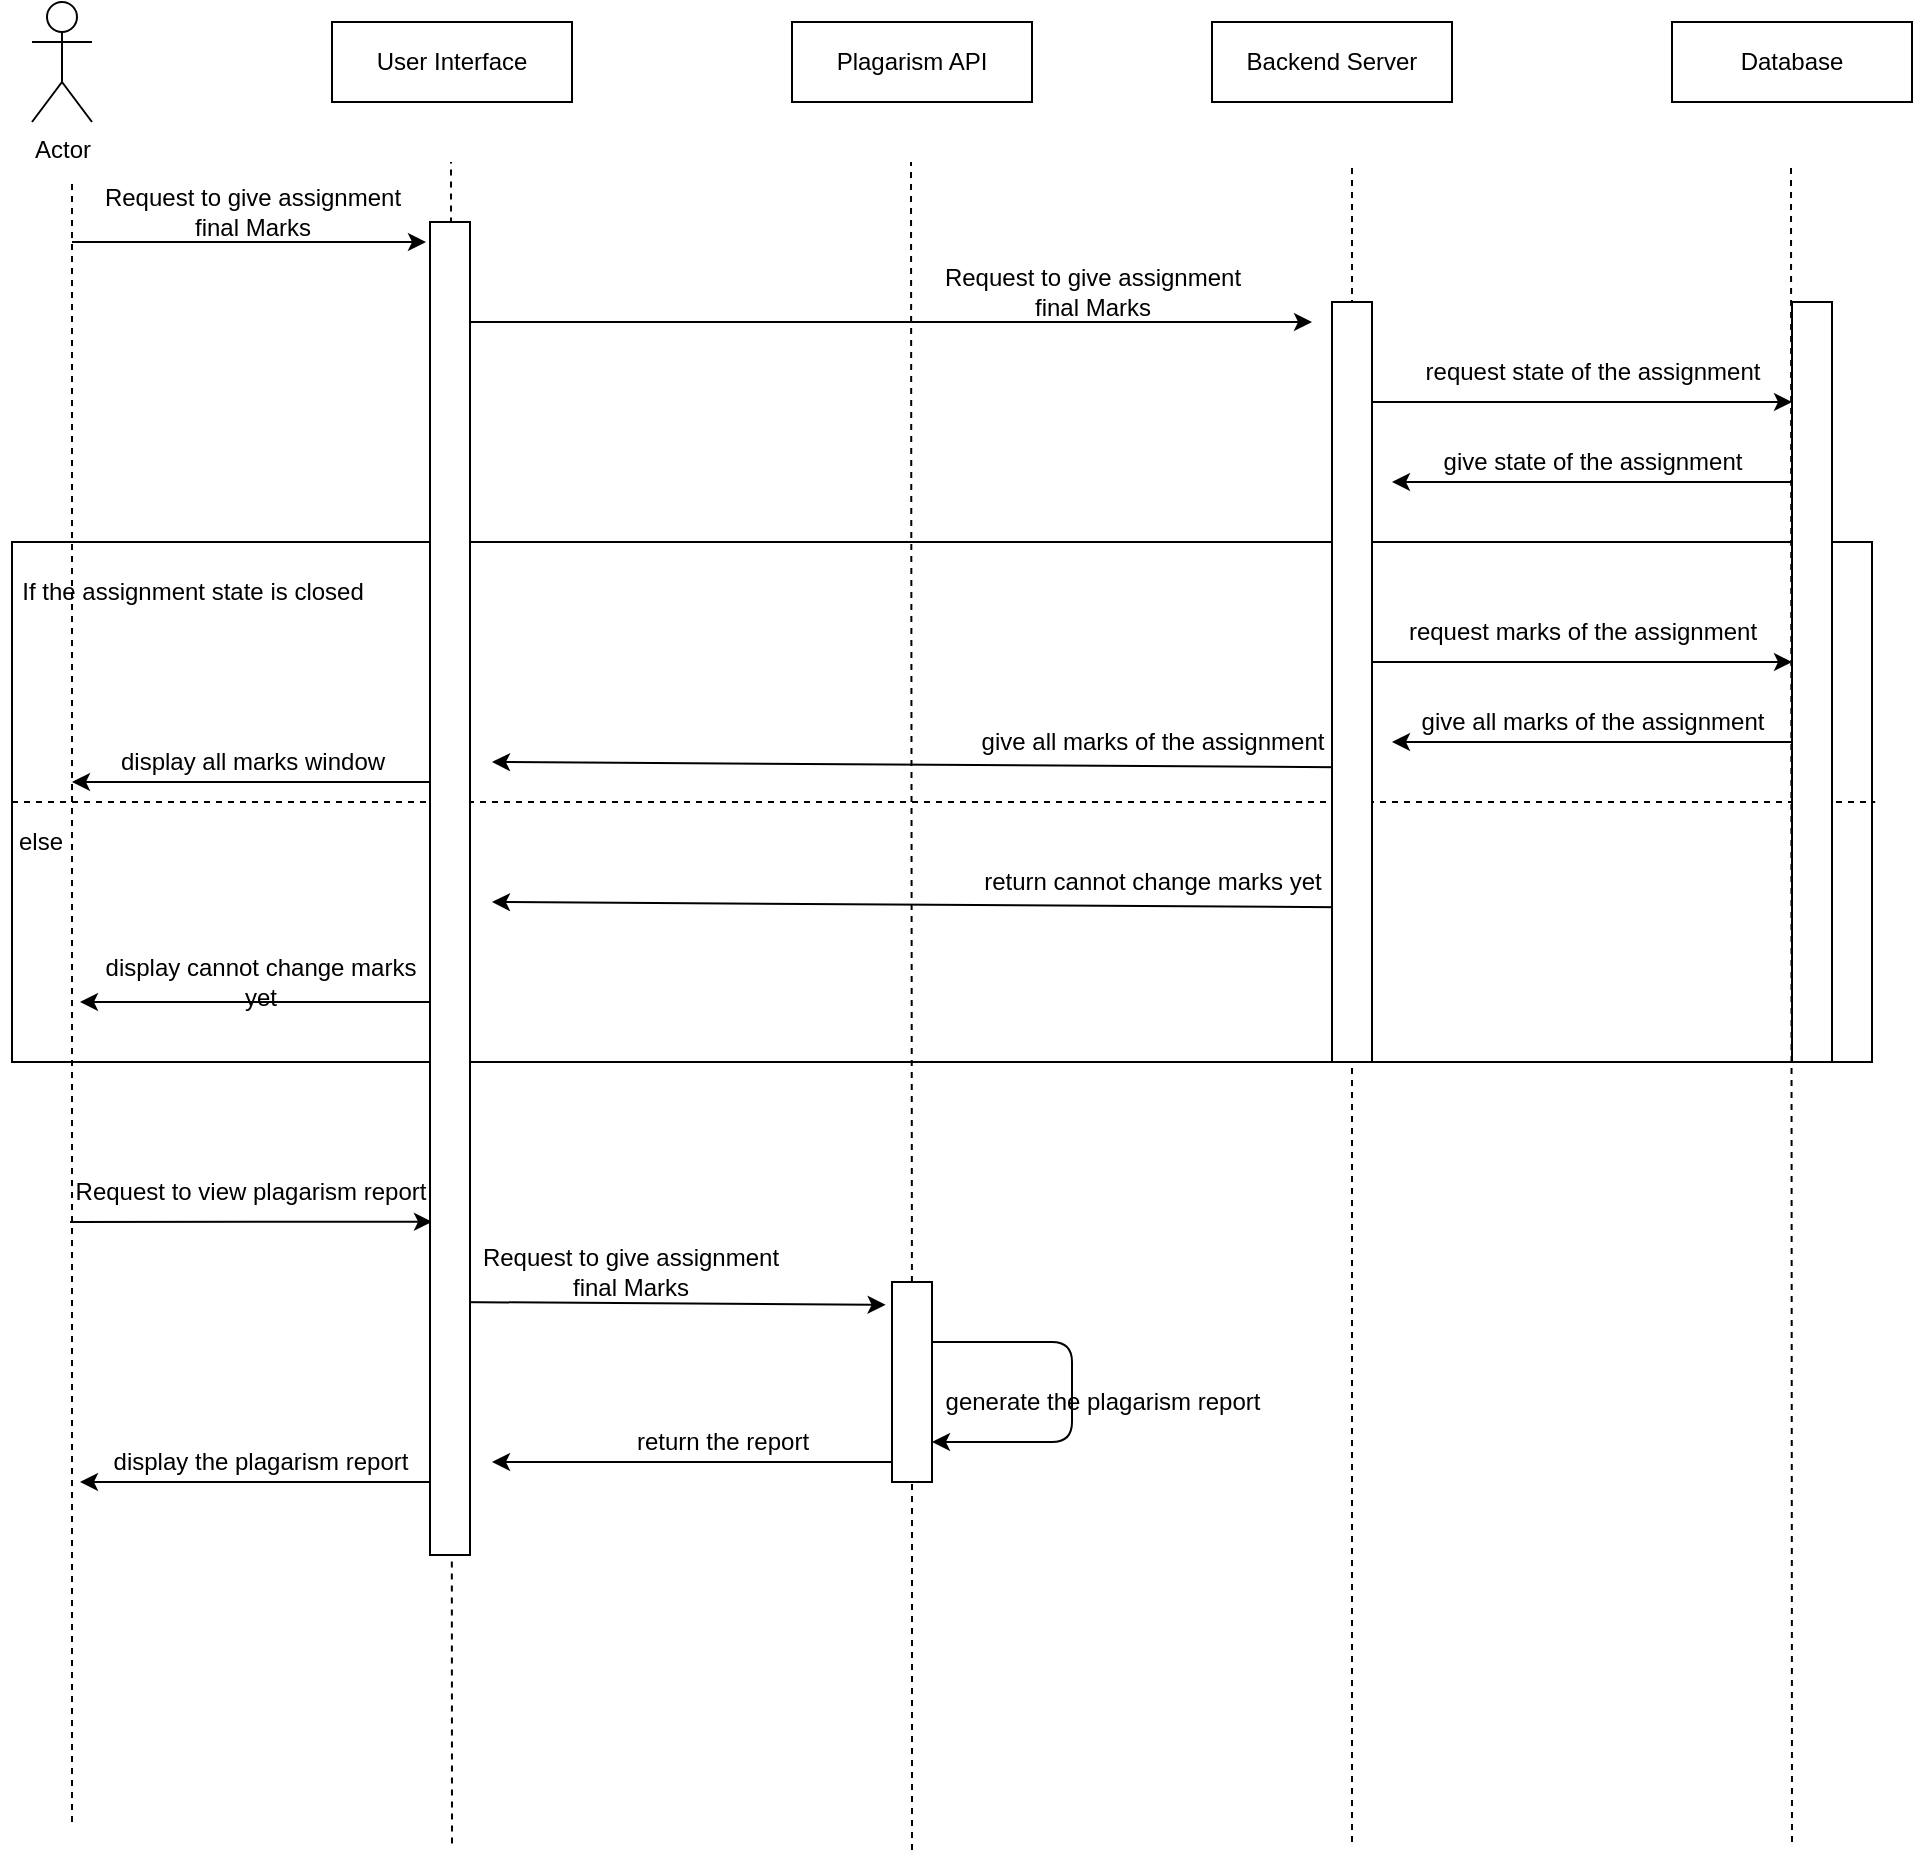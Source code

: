 <mxfile>
    <diagram id="FpOIt0E_tl26y7Ye4_Mf" name="Page-1">
        <mxGraphModel dx="777" dy="575" grid="1" gridSize="10" guides="1" tooltips="1" connect="1" arrows="1" fold="1" page="1" pageScale="1" pageWidth="850" pageHeight="1100" math="0" shadow="0">
            <root>
                <mxCell id="0"/>
                <mxCell id="1" parent="0"/>
                <mxCell id="2" value="Actor" style="shape=umlActor;verticalLabelPosition=bottom;verticalAlign=top;html=1;outlineConnect=0;" vertex="1" parent="1">
                    <mxGeometry x="60" y="40" width="30" height="60" as="geometry"/>
                </mxCell>
                <mxCell id="3" value="User Interface" style="rounded=0;whiteSpace=wrap;html=1;" vertex="1" parent="1">
                    <mxGeometry x="210" y="50" width="120" height="40" as="geometry"/>
                </mxCell>
                <mxCell id="4" value="Plagarism API" style="rounded=0;whiteSpace=wrap;html=1;" vertex="1" parent="1">
                    <mxGeometry x="440" y="50" width="120" height="40" as="geometry"/>
                </mxCell>
                <mxCell id="5" value="Backend Server" style="rounded=0;whiteSpace=wrap;html=1;" vertex="1" parent="1">
                    <mxGeometry x="650" y="50" width="120" height="40" as="geometry"/>
                </mxCell>
                <mxCell id="6" value="" style="endArrow=none;dashed=1;html=1;" edge="1" parent="1">
                    <mxGeometry width="50" height="50" relative="1" as="geometry">
                        <mxPoint x="80" y="950" as="sourcePoint"/>
                        <mxPoint x="80" y="130" as="targetPoint"/>
                    </mxGeometry>
                </mxCell>
                <mxCell id="7" value="" style="endArrow=none;dashed=1;html=1;" edge="1" parent="1">
                    <mxGeometry width="50" height="50" relative="1" as="geometry">
                        <mxPoint x="270" y="960.8" as="sourcePoint"/>
                        <mxPoint x="269.5" y="120" as="targetPoint"/>
                    </mxGeometry>
                </mxCell>
                <mxCell id="8" value="" style="endArrow=none;dashed=1;html=1;startArrow=none;" edge="1" parent="1" source="54">
                    <mxGeometry width="50" height="50" relative="1" as="geometry">
                        <mxPoint x="500" y="964" as="sourcePoint"/>
                        <mxPoint x="499.5" y="120" as="targetPoint"/>
                    </mxGeometry>
                </mxCell>
                <mxCell id="9" value="" style="endArrow=none;dashed=1;html=1;" edge="1" parent="1">
                    <mxGeometry width="50" height="50" relative="1" as="geometry">
                        <mxPoint x="720" y="960" as="sourcePoint"/>
                        <mxPoint x="720" y="120" as="targetPoint"/>
                    </mxGeometry>
                </mxCell>
                <mxCell id="10" value="" style="endArrow=classic;html=1;" edge="1" parent="1">
                    <mxGeometry width="50" height="50" relative="1" as="geometry">
                        <mxPoint x="80" y="160" as="sourcePoint"/>
                        <mxPoint x="257" y="160" as="targetPoint"/>
                    </mxGeometry>
                </mxCell>
                <mxCell id="11" value="Request to give assignment &lt;br&gt;final Marks" style="text;html=1;align=center;verticalAlign=middle;resizable=0;points=[];autosize=1;strokeColor=none;" vertex="1" parent="1">
                    <mxGeometry x="90" y="130" width="160" height="30" as="geometry"/>
                </mxCell>
                <mxCell id="12" value="Database" style="rounded=0;whiteSpace=wrap;html=1;" vertex="1" parent="1">
                    <mxGeometry x="880" y="50" width="120" height="40" as="geometry"/>
                </mxCell>
                <mxCell id="13" value="" style="endArrow=none;dashed=1;html=1;" edge="1" parent="1">
                    <mxGeometry width="50" height="50" relative="1" as="geometry">
                        <mxPoint x="940" y="960" as="sourcePoint"/>
                        <mxPoint x="939.5" y="120" as="targetPoint"/>
                    </mxGeometry>
                </mxCell>
                <mxCell id="14" value="Request to give assignment &lt;br&gt;final Marks" style="text;html=1;align=center;verticalAlign=middle;resizable=0;points=[];autosize=1;strokeColor=none;" vertex="1" parent="1">
                    <mxGeometry x="510" y="170" width="160" height="30" as="geometry"/>
                </mxCell>
                <mxCell id="15" value="" style="endArrow=classic;html=1;" edge="1" parent="1">
                    <mxGeometry width="50" height="50" relative="1" as="geometry">
                        <mxPoint x="270" y="200" as="sourcePoint"/>
                        <mxPoint x="700" y="200" as="targetPoint"/>
                    </mxGeometry>
                </mxCell>
                <mxCell id="16" value="" style="endArrow=classic;html=1;" edge="1" parent="1">
                    <mxGeometry width="50" height="50" relative="1" as="geometry">
                        <mxPoint x="720" y="240" as="sourcePoint"/>
                        <mxPoint x="940" y="240" as="targetPoint"/>
                    </mxGeometry>
                </mxCell>
                <mxCell id="17" value="request state of the assignment" style="text;html=1;align=center;verticalAlign=middle;resizable=0;points=[];autosize=1;strokeColor=none;" vertex="1" parent="1">
                    <mxGeometry x="750" y="215" width="180" height="20" as="geometry"/>
                </mxCell>
                <mxCell id="18" value="" style="endArrow=classic;html=1;" edge="1" parent="1">
                    <mxGeometry width="50" height="50" relative="1" as="geometry">
                        <mxPoint x="940" y="280" as="sourcePoint"/>
                        <mxPoint x="740" y="280" as="targetPoint"/>
                    </mxGeometry>
                </mxCell>
                <mxCell id="19" value="give state of the assignment" style="text;html=1;align=center;verticalAlign=middle;resizable=0;points=[];autosize=1;strokeColor=none;" vertex="1" parent="1">
                    <mxGeometry x="755" y="260" width="170" height="20" as="geometry"/>
                </mxCell>
                <mxCell id="21" value="" style="rounded=0;whiteSpace=wrap;html=1;fillColor=none;" vertex="1" parent="1">
                    <mxGeometry x="50" y="310" width="930" height="260" as="geometry"/>
                </mxCell>
                <mxCell id="22" value="" style="endArrow=none;html=1;dashed=1;" edge="1" parent="1">
                    <mxGeometry width="50" height="50" relative="1" as="geometry">
                        <mxPoint x="50" y="440" as="sourcePoint"/>
                        <mxPoint x="981.6" y="440" as="targetPoint"/>
                    </mxGeometry>
                </mxCell>
                <mxCell id="23" value="If the assignment state is closed" style="text;html=1;align=center;verticalAlign=middle;resizable=0;points=[];autosize=1;strokeColor=none;" vertex="1" parent="1">
                    <mxGeometry x="45" y="325" width="190" height="20" as="geometry"/>
                </mxCell>
                <mxCell id="24" value="request marks of the assignment" style="text;html=1;align=center;verticalAlign=middle;resizable=0;points=[];autosize=1;strokeColor=none;" vertex="1" parent="1">
                    <mxGeometry x="740" y="345" width="190" height="20" as="geometry"/>
                </mxCell>
                <mxCell id="25" value="" style="endArrow=classic;html=1;" edge="1" parent="1">
                    <mxGeometry width="50" height="50" relative="1" as="geometry">
                        <mxPoint x="720" y="370" as="sourcePoint"/>
                        <mxPoint x="940" y="370" as="targetPoint"/>
                    </mxGeometry>
                </mxCell>
                <mxCell id="26" value="give all marks of the assignment" style="text;html=1;align=center;verticalAlign=middle;resizable=0;points=[];autosize=1;strokeColor=none;" vertex="1" parent="1">
                    <mxGeometry x="745" y="390" width="190" height="20" as="geometry"/>
                </mxCell>
                <mxCell id="27" value="" style="endArrow=classic;html=1;" edge="1" parent="1">
                    <mxGeometry width="50" height="50" relative="1" as="geometry">
                        <mxPoint x="940" y="410" as="sourcePoint"/>
                        <mxPoint x="740" y="410" as="targetPoint"/>
                    </mxGeometry>
                </mxCell>
                <mxCell id="28" value="give all marks of the assignment" style="text;html=1;align=center;verticalAlign=middle;resizable=0;points=[];autosize=1;strokeColor=none;" vertex="1" parent="1">
                    <mxGeometry x="525" y="400" width="190" height="20" as="geometry"/>
                </mxCell>
                <mxCell id="29" value="" style="endArrow=classic;html=1;exitX=0.991;exitY=1.13;exitDx=0;exitDy=0;exitPerimeter=0;" edge="1" parent="1" source="28">
                    <mxGeometry width="50" height="50" relative="1" as="geometry">
                        <mxPoint x="490" y="420" as="sourcePoint"/>
                        <mxPoint x="290" y="420" as="targetPoint"/>
                    </mxGeometry>
                </mxCell>
                <mxCell id="30" value="display all marks window" style="text;html=1;align=center;verticalAlign=middle;resizable=0;points=[];autosize=1;strokeColor=none;" vertex="1" parent="1">
                    <mxGeometry x="95" y="410" width="150" height="20" as="geometry"/>
                </mxCell>
                <mxCell id="31" value="" style="endArrow=classic;html=1;" edge="1" parent="1">
                    <mxGeometry width="50" height="50" relative="1" as="geometry">
                        <mxPoint x="270" y="430" as="sourcePoint"/>
                        <mxPoint x="80" y="430" as="targetPoint"/>
                    </mxGeometry>
                </mxCell>
                <mxCell id="32" value="else" style="text;html=1;align=center;verticalAlign=middle;resizable=0;points=[];autosize=1;strokeColor=none;" vertex="1" parent="1">
                    <mxGeometry x="44" y="450" width="40" height="20" as="geometry"/>
                </mxCell>
                <mxCell id="33" value="" style="endArrow=classic;html=1;exitX=0.991;exitY=1.13;exitDx=0;exitDy=0;exitPerimeter=0;" edge="1" parent="1">
                    <mxGeometry width="50" height="50" relative="1" as="geometry">
                        <mxPoint x="715" y="492.6" as="sourcePoint"/>
                        <mxPoint x="290" y="490" as="targetPoint"/>
                    </mxGeometry>
                </mxCell>
                <mxCell id="34" value="return cannot change marks yet" style="text;html=1;align=center;verticalAlign=middle;resizable=0;points=[];autosize=1;strokeColor=none;" vertex="1" parent="1">
                    <mxGeometry x="530" y="470" width="180" height="20" as="geometry"/>
                </mxCell>
                <mxCell id="35" value="display cannot change marks &lt;br&gt;yet" style="text;html=1;align=center;verticalAlign=middle;resizable=0;points=[];autosize=1;strokeColor=none;" vertex="1" parent="1">
                    <mxGeometry x="89" y="515" width="170" height="30" as="geometry"/>
                </mxCell>
                <mxCell id="36" value="" style="endArrow=classic;html=1;" edge="1" parent="1">
                    <mxGeometry width="50" height="50" relative="1" as="geometry">
                        <mxPoint x="270" y="540" as="sourcePoint"/>
                        <mxPoint x="84" y="540" as="targetPoint"/>
                    </mxGeometry>
                </mxCell>
                <mxCell id="37" value="" style="endArrow=classic;html=1;entryX=0.75;entryY=0.95;entryDx=0;entryDy=0;entryPerimeter=0;" edge="1" parent="1" target="53">
                    <mxGeometry width="50" height="50" relative="1" as="geometry">
                        <mxPoint x="79" y="650" as="sourcePoint"/>
                        <mxPoint x="269" y="650" as="targetPoint"/>
                    </mxGeometry>
                </mxCell>
                <mxCell id="38" value="Request to view plagarism report" style="text;html=1;align=center;verticalAlign=middle;resizable=0;points=[];autosize=1;strokeColor=none;" vertex="1" parent="1">
                    <mxGeometry x="74" y="625" width="190" height="20" as="geometry"/>
                </mxCell>
                <mxCell id="39" value="" style="endArrow=classic;html=1;entryX=0.114;entryY=1.16;entryDx=0;entryDy=0;entryPerimeter=0;" edge="1" parent="1" target="54">
                    <mxGeometry width="50" height="50" relative="1" as="geometry">
                        <mxPoint x="269" y="690" as="sourcePoint"/>
                        <mxPoint x="500" y="690" as="targetPoint"/>
                    </mxGeometry>
                </mxCell>
                <mxCell id="40" value="Request to give assignment &lt;br&gt;final Marks" style="text;html=1;align=center;verticalAlign=middle;resizable=0;points=[];autosize=1;strokeColor=none;" vertex="1" parent="1">
                    <mxGeometry x="279" y="660" width="160" height="30" as="geometry"/>
                </mxCell>
                <mxCell id="43" value="" style="endArrow=classic;html=1;edgeStyle=orthogonalEdgeStyle;" edge="1" parent="1">
                    <mxGeometry width="50" height="50" relative="1" as="geometry">
                        <mxPoint x="500" y="710" as="sourcePoint"/>
                        <mxPoint x="510" y="760" as="targetPoint"/>
                        <Array as="points">
                            <mxPoint x="580" y="710"/>
                            <mxPoint x="580" y="760"/>
                        </Array>
                    </mxGeometry>
                </mxCell>
                <mxCell id="46" value="generate the plagarism report" style="text;html=1;align=center;verticalAlign=middle;resizable=0;points=[];autosize=1;strokeColor=none;" vertex="1" parent="1">
                    <mxGeometry x="510" y="730" width="170" height="20" as="geometry"/>
                </mxCell>
                <mxCell id="47" value="return the report" style="text;html=1;align=center;verticalAlign=middle;resizable=0;points=[];autosize=1;strokeColor=none;" vertex="1" parent="1">
                    <mxGeometry x="355" y="750" width="100" height="20" as="geometry"/>
                </mxCell>
                <mxCell id="48" value="" style="endArrow=classic;html=1;" edge="1" parent="1">
                    <mxGeometry width="50" height="50" relative="1" as="geometry">
                        <mxPoint x="500" y="770" as="sourcePoint"/>
                        <mxPoint x="290" y="770" as="targetPoint"/>
                    </mxGeometry>
                </mxCell>
                <mxCell id="49" value="display the plagarism report" style="text;html=1;align=center;verticalAlign=middle;resizable=0;points=[];autosize=1;strokeColor=none;" vertex="1" parent="1">
                    <mxGeometry x="94" y="760" width="160" height="20" as="geometry"/>
                </mxCell>
                <mxCell id="50" value="" style="endArrow=classic;html=1;" edge="1" parent="1">
                    <mxGeometry width="50" height="50" relative="1" as="geometry">
                        <mxPoint x="270" y="780" as="sourcePoint"/>
                        <mxPoint x="84" y="780" as="targetPoint"/>
                    </mxGeometry>
                </mxCell>
                <mxCell id="51" value="" style="rounded=0;whiteSpace=wrap;html=1;rotation=90;" vertex="1" parent="1">
                    <mxGeometry x="530" y="370" width="380" height="20" as="geometry"/>
                </mxCell>
                <mxCell id="52" value="" style="rounded=0;whiteSpace=wrap;html=1;rotation=90;" vertex="1" parent="1">
                    <mxGeometry x="760" y="370" width="380" height="20" as="geometry"/>
                </mxCell>
                <mxCell id="53" value="" style="rounded=0;whiteSpace=wrap;html=1;rotation=90;" vertex="1" parent="1">
                    <mxGeometry x="-64.25" y="473.25" width="666.5" height="20" as="geometry"/>
                </mxCell>
                <mxCell id="54" value="" style="rounded=0;whiteSpace=wrap;html=1;rotation=90;" vertex="1" parent="1">
                    <mxGeometry x="450" y="720" width="100" height="20" as="geometry"/>
                </mxCell>
                <mxCell id="55" value="" style="endArrow=none;dashed=1;html=1;" edge="1" parent="1" target="54">
                    <mxGeometry width="50" height="50" relative="1" as="geometry">
                        <mxPoint x="500" y="964" as="sourcePoint"/>
                        <mxPoint x="499.5" y="120" as="targetPoint"/>
                    </mxGeometry>
                </mxCell>
            </root>
        </mxGraphModel>
    </diagram>
</mxfile>